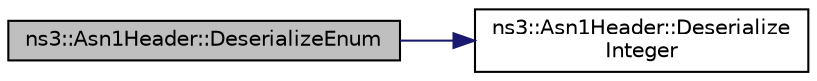 digraph "ns3::Asn1Header::DeserializeEnum"
{
 // LATEX_PDF_SIZE
  edge [fontname="Helvetica",fontsize="10",labelfontname="Helvetica",labelfontsize="10"];
  node [fontname="Helvetica",fontsize="10",shape=record];
  rankdir="LR";
  Node1 [label="ns3::Asn1Header::DeserializeEnum",height=0.2,width=0.4,color="black", fillcolor="grey75", style="filled", fontcolor="black",tooltip="Deserialize an Enum."];
  Node1 -> Node2 [color="midnightblue",fontsize="10",style="solid",fontname="Helvetica"];
  Node2 [label="ns3::Asn1Header::Deserialize\lInteger",height=0.2,width=0.4,color="black", fillcolor="white", style="filled",URL="$classns3_1_1_asn1_header.html#a49802c9af30018b078150e866b6ecae2",tooltip="Deserialize an integer."];
}
